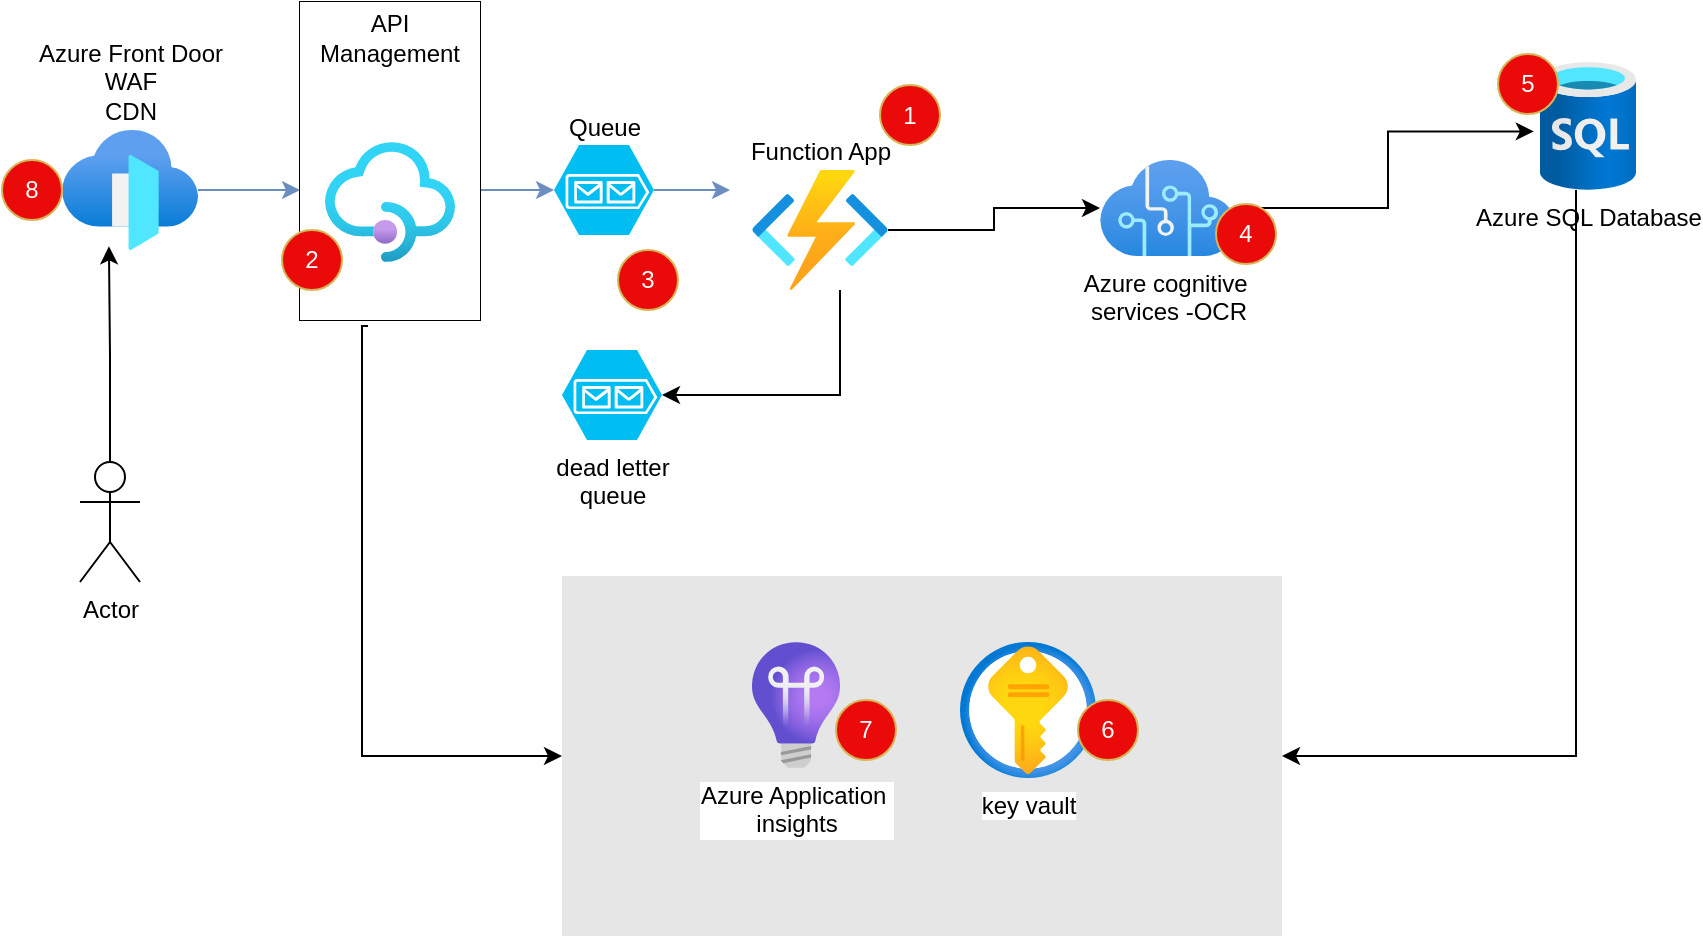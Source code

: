 <mxfile version="26.2.13">
  <diagram name="Página-1" id="hmXR717xjImIN5XBTVjX">
    <mxGraphModel dx="1654" dy="868" grid="0" gridSize="10" guides="1" tooltips="1" connect="1" arrows="1" fold="1" page="1" pageScale="1" pageWidth="1169" pageHeight="827" math="0" shadow="0">
      <root>
        <mxCell id="0" />
        <mxCell id="1" parent="0" />
        <mxCell id="VbJY3ooGuTMeiuXzbchl-1" value="" style="rounded=0;whiteSpace=wrap;html=1;dashed=1;labelBackgroundColor=none;fillColor=#E6E6E6;strokeColor=none;" vertex="1" parent="1">
          <mxGeometry x="441" y="397" width="360" height="180" as="geometry" />
        </mxCell>
        <mxCell id="VbJY3ooGuTMeiuXzbchl-2" style="edgeStyle=orthogonalEdgeStyle;rounded=0;orthogonalLoop=1;jettySize=auto;html=1;fillColor=#dae8fc;strokeColor=#6c8ebf;labelBackgroundColor=none;" edge="1" parent="1" source="VbJY3ooGuTMeiuXzbchl-3" target="VbJY3ooGuTMeiuXzbchl-11">
          <mxGeometry relative="1" as="geometry">
            <Array as="points">
              <mxPoint x="290" y="204" />
              <mxPoint x="290" y="204" />
            </Array>
          </mxGeometry>
        </mxCell>
        <mxCell id="VbJY3ooGuTMeiuXzbchl-3" value="Azure Front Door&lt;br&gt;WAF&lt;br&gt;CDN" style="aspect=fixed;html=1;points=[];align=center;image;fontSize=12;image=img/lib/azure2/networking/Front_Doors.svg;labelPosition=center;verticalLabelPosition=top;verticalAlign=bottom;labelBackgroundColor=none;" vertex="1" parent="1">
          <mxGeometry x="191" y="174" width="68" height="60" as="geometry" />
        </mxCell>
        <mxCell id="VbJY3ooGuTMeiuXzbchl-4" style="edgeStyle=orthogonalEdgeStyle;rounded=0;orthogonalLoop=1;jettySize=auto;html=1;fillColor=#dae8fc;strokeColor=#6c8ebf;labelBackgroundColor=none;" edge="1" parent="1" source="VbJY3ooGuTMeiuXzbchl-11" target="VbJY3ooGuTMeiuXzbchl-6">
          <mxGeometry relative="1" as="geometry">
            <Array as="points">
              <mxPoint x="410" y="204" />
              <mxPoint x="410" y="204" />
            </Array>
          </mxGeometry>
        </mxCell>
        <mxCell id="VbJY3ooGuTMeiuXzbchl-5" style="edgeStyle=orthogonalEdgeStyle;rounded=0;orthogonalLoop=1;jettySize=auto;html=1;fillColor=#dae8fc;strokeColor=#6c8ebf;labelBackgroundColor=none;" edge="1" parent="1" source="VbJY3ooGuTMeiuXzbchl-6" target="VbJY3ooGuTMeiuXzbchl-8">
          <mxGeometry relative="1" as="geometry">
            <Array as="points">
              <mxPoint x="520" y="204" />
              <mxPoint x="520" y="204" />
            </Array>
          </mxGeometry>
        </mxCell>
        <mxCell id="VbJY3ooGuTMeiuXzbchl-6" value="Queue" style="verticalLabelPosition=top;html=1;verticalAlign=bottom;align=center;strokeColor=none;fillColor=#00BEF2;shape=mxgraph.azure.storage_queue;labelPosition=center;labelBackgroundColor=none;" vertex="1" parent="1">
          <mxGeometry x="437" y="181.5" width="50" height="45" as="geometry" />
        </mxCell>
        <mxCell id="VbJY3ooGuTMeiuXzbchl-7" value="" style="group;labelBackgroundColor=none;strokeColor=none;" vertex="1" connectable="0" parent="1">
          <mxGeometry x="525" y="111" width="90" height="159" as="geometry" />
        </mxCell>
        <mxCell id="VbJY3ooGuTMeiuXzbchl-8" value="" style="rounded=0;whiteSpace=wrap;html=1;dashed=1;labelBackgroundColor=none;fillColor=#FFFFFF;labelPosition=center;verticalLabelPosition=top;align=center;verticalAlign=bottom;spacingTop=0;spacingBottom=-35;strokeColor=none;" vertex="1" parent="VbJY3ooGuTMeiuXzbchl-7">
          <mxGeometry width="90" height="159" as="geometry" />
        </mxCell>
        <mxCell id="VbJY3ooGuTMeiuXzbchl-9" value="Function App" style="aspect=fixed;html=1;points=[];align=center;image;fontSize=12;image=img/lib/azure2/compute/Function_Apps.svg;labelPosition=center;verticalLabelPosition=top;verticalAlign=bottom;labelBackgroundColor=none;" vertex="1" parent="VbJY3ooGuTMeiuXzbchl-7">
          <mxGeometry x="11" y="83" width="68" height="60" as="geometry" />
        </mxCell>
        <mxCell id="VbJY3ooGuTMeiuXzbchl-14" value="" style="group;strokeColor=default;" vertex="1" connectable="0" parent="1">
          <mxGeometry x="310" y="110" width="90" height="159" as="geometry" />
        </mxCell>
        <mxCell id="VbJY3ooGuTMeiuXzbchl-11" value="API Management" style="rounded=0;whiteSpace=wrap;html=1;dashed=1;labelBackgroundColor=none;fillColor=#FFFFFF;labelPosition=center;verticalLabelPosition=top;align=center;verticalAlign=bottom;spacingTop=0;spacingBottom=-35;strokeColor=none;" vertex="1" parent="VbJY3ooGuTMeiuXzbchl-14">
          <mxGeometry width="90" height="159" as="geometry" />
        </mxCell>
        <mxCell id="VbJY3ooGuTMeiuXzbchl-13" value="" style="image;aspect=fixed;html=1;points=[];align=center;fontSize=12;image=img/lib/azure2/app_services/API_Management_Services.svg;" vertex="1" parent="VbJY3ooGuTMeiuXzbchl-14">
          <mxGeometry x="12.5" y="70" width="65" height="60" as="geometry" />
        </mxCell>
        <mxCell id="VbJY3ooGuTMeiuXzbchl-31" value="2" style="ellipse;whiteSpace=wrap;html=1;aspect=fixed;fillColor=light-dark(#eb0a0a, #281d00);strokeColor=#d6b656;fontColor=#FFFFFF;" vertex="1" parent="VbJY3ooGuTMeiuXzbchl-14">
          <mxGeometry x="-9" y="114" width="30" height="30" as="geometry" />
        </mxCell>
        <mxCell id="VbJY3ooGuTMeiuXzbchl-15" value="8" style="ellipse;whiteSpace=wrap;html=1;aspect=fixed;fillColor=light-dark(#eb0a0a, #281d00);strokeColor=#d6b656;fontColor=#FFFFFF;" vertex="1" parent="1">
          <mxGeometry x="161" y="189" width="30" height="30" as="geometry" />
        </mxCell>
        <mxCell id="VbJY3ooGuTMeiuXzbchl-16" value="Azure cognitive&amp;nbsp;&lt;br&gt;services -OCR" style="image;aspect=fixed;html=1;points=[];align=center;fontSize=12;image=img/lib/azure2/ai_machine_learning/Cognitive_Services.svg;" vertex="1" parent="1">
          <mxGeometry x="710" y="189" width="68" height="48" as="geometry" />
        </mxCell>
        <mxCell id="VbJY3ooGuTMeiuXzbchl-17" style="edgeStyle=orthogonalEdgeStyle;rounded=0;orthogonalLoop=1;jettySize=auto;html=1;" edge="1" parent="1" source="VbJY3ooGuTMeiuXzbchl-9" target="VbJY3ooGuTMeiuXzbchl-16">
          <mxGeometry relative="1" as="geometry" />
        </mxCell>
        <mxCell id="VbJY3ooGuTMeiuXzbchl-18" value="dead letter &lt;br&gt;queue" style="verticalLabelPosition=bottom;html=1;verticalAlign=top;align=center;strokeColor=none;fillColor=#00BEF2;shape=mxgraph.azure.storage_queue;" vertex="1" parent="1">
          <mxGeometry x="441" y="284" width="50" height="45" as="geometry" />
        </mxCell>
        <mxCell id="VbJY3ooGuTMeiuXzbchl-20" style="edgeStyle=orthogonalEdgeStyle;rounded=0;orthogonalLoop=1;jettySize=auto;html=1;entryX=1;entryY=0.5;entryDx=0;entryDy=0;entryPerimeter=0;" edge="1" parent="1" source="VbJY3ooGuTMeiuXzbchl-9" target="VbJY3ooGuTMeiuXzbchl-18">
          <mxGeometry relative="1" as="geometry">
            <Array as="points">
              <mxPoint x="580" y="307" />
            </Array>
          </mxGeometry>
        </mxCell>
        <mxCell id="VbJY3ooGuTMeiuXzbchl-21" value="Actor" style="shape=umlActor;verticalLabelPosition=bottom;verticalAlign=top;html=1;outlineConnect=0;" vertex="1" parent="1">
          <mxGeometry x="200" y="340" width="30" height="60" as="geometry" />
        </mxCell>
        <mxCell id="VbJY3ooGuTMeiuXzbchl-22" style="edgeStyle=orthogonalEdgeStyle;rounded=0;orthogonalLoop=1;jettySize=auto;html=1;entryX=0.345;entryY=0.969;entryDx=0;entryDy=0;entryPerimeter=0;" edge="1" parent="1" source="VbJY3ooGuTMeiuXzbchl-21" target="VbJY3ooGuTMeiuXzbchl-3">
          <mxGeometry relative="1" as="geometry" />
        </mxCell>
        <mxCell id="VbJY3ooGuTMeiuXzbchl-29" style="edgeStyle=orthogonalEdgeStyle;rounded=0;orthogonalLoop=1;jettySize=auto;html=1;" edge="1" parent="1" source="VbJY3ooGuTMeiuXzbchl-23" target="VbJY3ooGuTMeiuXzbchl-1">
          <mxGeometry relative="1" as="geometry">
            <Array as="points">
              <mxPoint x="948" y="487" />
            </Array>
          </mxGeometry>
        </mxCell>
        <mxCell id="VbJY3ooGuTMeiuXzbchl-23" value="Azure SQL Database" style="aspect=fixed;html=1;points=[];align=center;image;fontSize=12;image=img/lib/azure2/databases/SQL_Database.svg;labelBackgroundColor=none;" vertex="1" parent="1">
          <mxGeometry x="930" y="140" width="48" height="64" as="geometry" />
        </mxCell>
        <mxCell id="VbJY3ooGuTMeiuXzbchl-24" style="edgeStyle=orthogonalEdgeStyle;rounded=0;orthogonalLoop=1;jettySize=auto;html=1;entryX=-0.064;entryY=0.542;entryDx=0;entryDy=0;entryPerimeter=0;" edge="1" parent="1" source="VbJY3ooGuTMeiuXzbchl-16" target="VbJY3ooGuTMeiuXzbchl-23">
          <mxGeometry relative="1" as="geometry" />
        </mxCell>
        <mxCell id="VbJY3ooGuTMeiuXzbchl-25" value="key vault" style="image;aspect=fixed;html=1;points=[];align=center;fontSize=12;image=img/lib/azure2/security/Key_Vaults.svg;" vertex="1" parent="1">
          <mxGeometry x="640" y="430" width="68" height="68" as="geometry" />
        </mxCell>
        <mxCell id="VbJY3ooGuTMeiuXzbchl-26" value="Azure Application&amp;nbsp;&lt;div&gt;insights&lt;/div&gt;" style="image;aspect=fixed;html=1;points=[];align=center;fontSize=12;image=img/lib/azure2/devops/Application_Insights.svg;" vertex="1" parent="1">
          <mxGeometry x="536" y="430" width="44" height="63" as="geometry" />
        </mxCell>
        <mxCell id="VbJY3ooGuTMeiuXzbchl-28" style="edgeStyle=orthogonalEdgeStyle;rounded=0;orthogonalLoop=1;jettySize=auto;html=1;" edge="1" parent="1" target="VbJY3ooGuTMeiuXzbchl-1">
          <mxGeometry relative="1" as="geometry">
            <mxPoint x="344" y="272" as="sourcePoint" />
            <Array as="points">
              <mxPoint x="341" y="272" />
              <mxPoint x="341" y="487" />
            </Array>
          </mxGeometry>
        </mxCell>
        <mxCell id="VbJY3ooGuTMeiuXzbchl-30" value="1" style="ellipse;whiteSpace=wrap;html=1;aspect=fixed;fillColor=light-dark(#eb0a0a, #281d00);strokeColor=#d6b656;fontColor=#FFFFFF;" vertex="1" parent="1">
          <mxGeometry x="600" y="151.5" width="30" height="30" as="geometry" />
        </mxCell>
        <mxCell id="VbJY3ooGuTMeiuXzbchl-36" value="3" style="ellipse;whiteSpace=wrap;html=1;aspect=fixed;fillColor=light-dark(#eb0a0a, #281d00);strokeColor=#d6b656;fontColor=#FFFFFF;" vertex="1" parent="1">
          <mxGeometry x="469" y="234" width="30" height="30" as="geometry" />
        </mxCell>
        <mxCell id="VbJY3ooGuTMeiuXzbchl-37" value="4" style="ellipse;whiteSpace=wrap;html=1;aspect=fixed;fillColor=light-dark(#eb0a0a, #281d00);strokeColor=#d6b656;fontColor=#FFFFFF;" vertex="1" parent="1">
          <mxGeometry x="768" y="211" width="30" height="30" as="geometry" />
        </mxCell>
        <mxCell id="VbJY3ooGuTMeiuXzbchl-38" value="5" style="ellipse;whiteSpace=wrap;html=1;aspect=fixed;fillColor=light-dark(#eb0a0a, #281d00);strokeColor=#d6b656;fontColor=#FFFFFF;" vertex="1" parent="1">
          <mxGeometry x="909" y="136" width="30" height="30" as="geometry" />
        </mxCell>
        <mxCell id="VbJY3ooGuTMeiuXzbchl-39" value="6" style="ellipse;whiteSpace=wrap;html=1;aspect=fixed;fillColor=light-dark(#eb0a0a, #281d00);strokeColor=#d6b656;fontColor=#FFFFFF;" vertex="1" parent="1">
          <mxGeometry x="699" y="459" width="30" height="30" as="geometry" />
        </mxCell>
        <mxCell id="VbJY3ooGuTMeiuXzbchl-40" value="7" style="ellipse;whiteSpace=wrap;html=1;aspect=fixed;fillColor=light-dark(#eb0a0a, #281d00);strokeColor=#d6b656;fontColor=#FFFFFF;" vertex="1" parent="1">
          <mxGeometry x="578" y="459" width="30" height="30" as="geometry" />
        </mxCell>
      </root>
    </mxGraphModel>
  </diagram>
</mxfile>
